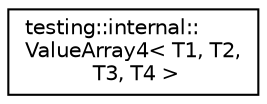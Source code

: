 digraph "Graphical Class Hierarchy"
{
  edge [fontname="Helvetica",fontsize="10",labelfontname="Helvetica",labelfontsize="10"];
  node [fontname="Helvetica",fontsize="10",shape=record];
  rankdir="LR";
  Node0 [label="testing::internal::\lValueArray4\< T1, T2,\l T3, T4 \>",height=0.2,width=0.4,color="black", fillcolor="white", style="filled",URL="$classtesting_1_1internal_1_1ValueArray4.html"];
}
